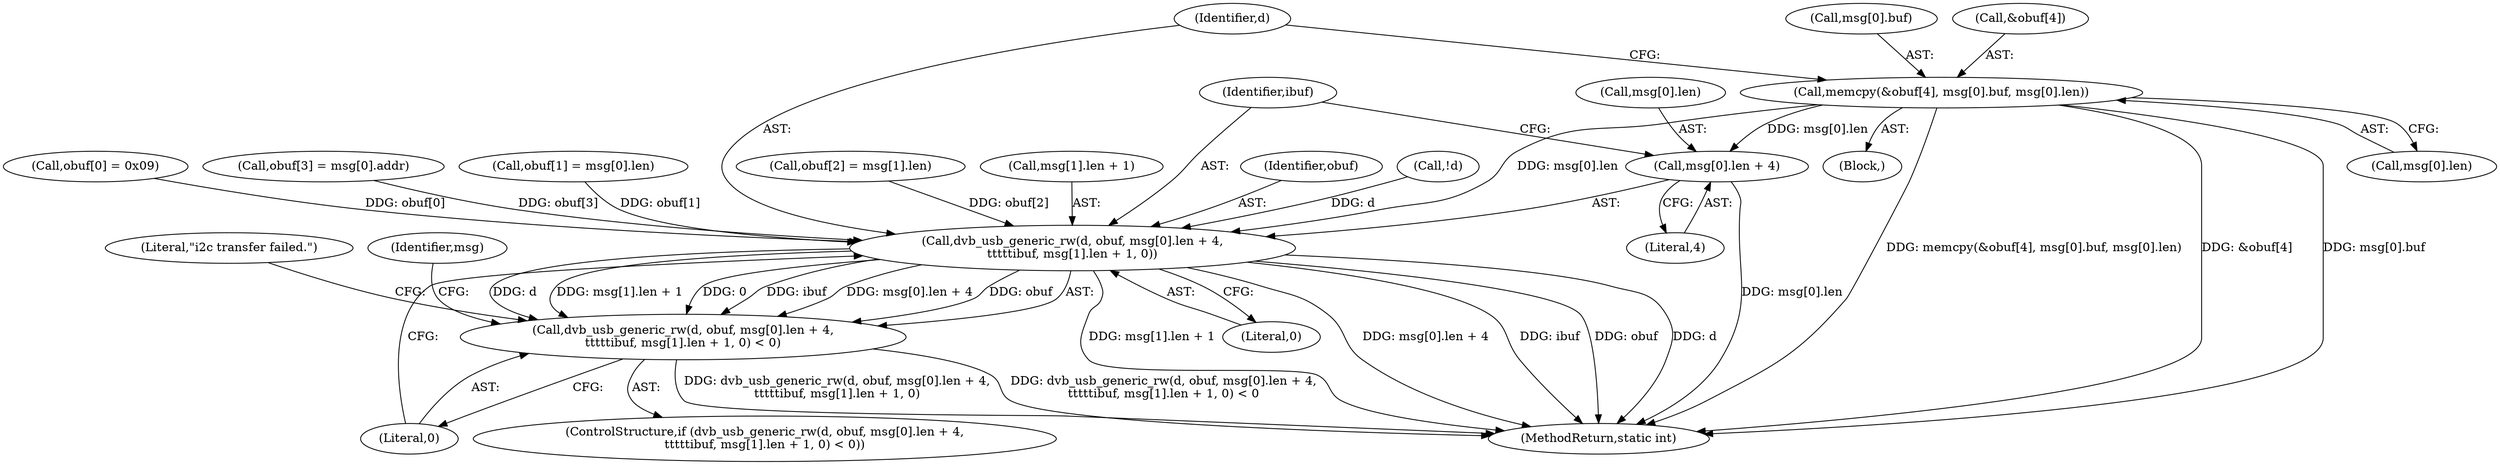 digraph "1_linux_606142af57dad981b78707234cfbd15f9f7b7125_1@API" {
"1000311" [label="(Call,memcpy(&obuf[4], msg[0].buf, msg[0].len))"];
"1000328" [label="(Call,dvb_usb_generic_rw(d, obuf, msg[0].len + 4,\n\t\t\t\t\tibuf, msg[1].len + 1, 0))"];
"1000327" [label="(Call,dvb_usb_generic_rw(d, obuf, msg[0].len + 4,\n\t\t\t\t\tibuf, msg[1].len + 1, 0) < 0)"];
"1000331" [label="(Call,msg[0].len + 4)"];
"1000353" [label="(Identifier,msg)"];
"1000321" [label="(Call,msg[0].len)"];
"1000311" [label="(Call,memcpy(&obuf[4], msg[0].buf, msg[0].len))"];
"1000293" [label="(Call,obuf[2] = msg[1].len)"];
"1000339" [label="(Call,msg[1].len + 1)"];
"1000349" [label="(Literal,\"i2c transfer failed.\")"];
"1000328" [label="(Call,dvb_usb_generic_rw(d, obuf, msg[0].len + 4,\n\t\t\t\t\tibuf, msg[1].len + 1, 0))"];
"1000312" [label="(Call,&obuf[4])"];
"1000326" [label="(ControlStructure,if (dvb_usb_generic_rw(d, obuf, msg[0].len + 4,\n\t\t\t\t\tibuf, msg[1].len + 1, 0) < 0))"];
"1000115" [label="(Call,!d)"];
"1000346" [label="(Literal,0)"];
"1000302" [label="(Call,obuf[3] = msg[0].addr)"];
"1000284" [label="(Call,obuf[1] = msg[0].len)"];
"1000133" [label="(Block,)"];
"1000332" [label="(Call,msg[0].len)"];
"1000329" [label="(Identifier,d)"];
"1000330" [label="(Identifier,obuf)"];
"1000327" [label="(Call,dvb_usb_generic_rw(d, obuf, msg[0].len + 4,\n\t\t\t\t\tibuf, msg[1].len + 1, 0) < 0)"];
"1000331" [label="(Call,msg[0].len + 4)"];
"1000377" [label="(MethodReturn,static int)"];
"1000338" [label="(Identifier,ibuf)"];
"1000279" [label="(Call,obuf[0] = 0x09)"];
"1000337" [label="(Literal,4)"];
"1000316" [label="(Call,msg[0].buf)"];
"1000347" [label="(Literal,0)"];
"1000311" -> "1000133"  [label="AST: "];
"1000311" -> "1000321"  [label="CFG: "];
"1000312" -> "1000311"  [label="AST: "];
"1000316" -> "1000311"  [label="AST: "];
"1000321" -> "1000311"  [label="AST: "];
"1000329" -> "1000311"  [label="CFG: "];
"1000311" -> "1000377"  [label="DDG: &obuf[4]"];
"1000311" -> "1000377"  [label="DDG: msg[0].buf"];
"1000311" -> "1000377"  [label="DDG: memcpy(&obuf[4], msg[0].buf, msg[0].len)"];
"1000311" -> "1000328"  [label="DDG: msg[0].len"];
"1000311" -> "1000331"  [label="DDG: msg[0].len"];
"1000328" -> "1000327"  [label="AST: "];
"1000328" -> "1000346"  [label="CFG: "];
"1000329" -> "1000328"  [label="AST: "];
"1000330" -> "1000328"  [label="AST: "];
"1000331" -> "1000328"  [label="AST: "];
"1000338" -> "1000328"  [label="AST: "];
"1000339" -> "1000328"  [label="AST: "];
"1000346" -> "1000328"  [label="AST: "];
"1000347" -> "1000328"  [label="CFG: "];
"1000328" -> "1000377"  [label="DDG: d"];
"1000328" -> "1000377"  [label="DDG: msg[1].len + 1"];
"1000328" -> "1000377"  [label="DDG: msg[0].len + 4"];
"1000328" -> "1000377"  [label="DDG: ibuf"];
"1000328" -> "1000377"  [label="DDG: obuf"];
"1000328" -> "1000327"  [label="DDG: d"];
"1000328" -> "1000327"  [label="DDG: msg[1].len + 1"];
"1000328" -> "1000327"  [label="DDG: 0"];
"1000328" -> "1000327"  [label="DDG: ibuf"];
"1000328" -> "1000327"  [label="DDG: msg[0].len + 4"];
"1000328" -> "1000327"  [label="DDG: obuf"];
"1000115" -> "1000328"  [label="DDG: d"];
"1000284" -> "1000328"  [label="DDG: obuf[1]"];
"1000293" -> "1000328"  [label="DDG: obuf[2]"];
"1000279" -> "1000328"  [label="DDG: obuf[0]"];
"1000302" -> "1000328"  [label="DDG: obuf[3]"];
"1000327" -> "1000326"  [label="AST: "];
"1000327" -> "1000347"  [label="CFG: "];
"1000347" -> "1000327"  [label="AST: "];
"1000349" -> "1000327"  [label="CFG: "];
"1000353" -> "1000327"  [label="CFG: "];
"1000327" -> "1000377"  [label="DDG: dvb_usb_generic_rw(d, obuf, msg[0].len + 4,\n\t\t\t\t\tibuf, msg[1].len + 1, 0)"];
"1000327" -> "1000377"  [label="DDG: dvb_usb_generic_rw(d, obuf, msg[0].len + 4,\n\t\t\t\t\tibuf, msg[1].len + 1, 0) < 0"];
"1000331" -> "1000337"  [label="CFG: "];
"1000332" -> "1000331"  [label="AST: "];
"1000337" -> "1000331"  [label="AST: "];
"1000338" -> "1000331"  [label="CFG: "];
"1000331" -> "1000377"  [label="DDG: msg[0].len"];
}
